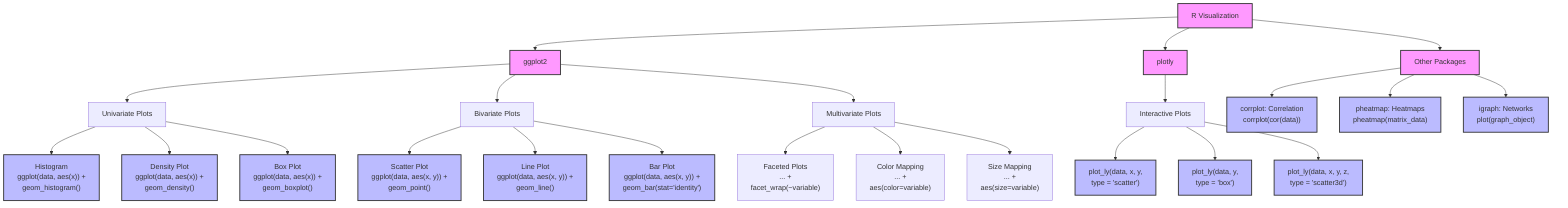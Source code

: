graph TD
    Viz[R Visualization] --> GGplot[ggplot2]
    Viz --> Plotly[plotly]
    Viz --> Other[Other Packages]
    
    %% ggplot2 section
    GGplot --> Univariate[Univariate Plots]
    GGplot --> Bivariate[Bivariate Plots]
    GGplot --> Multivariate[Multivariate Plots]
    
    Univariate --> Hist["Histogram
    ggplot(data, aes(x)) +
    geom_histogram()"]
    Univariate --> Density["Density Plot
    ggplot(data, aes(x)) +
    geom_density()"]
    Univariate --> Box["Box Plot
    ggplot(data, aes(x)) +
    geom_boxplot()"]
    
    Bivariate --> Scatter["Scatter Plot
    ggplot(data, aes(x, y)) +
    geom_point()"]
    Bivariate --> Line["Line Plot
    ggplot(data, aes(x, y)) +
    geom_line()"]
    Bivariate --> Bar["Bar Plot
    ggplot(data, aes(x, y)) +
    geom_bar(stat='identity')"]
    
    Multivariate --> Facet["Faceted Plots
    ... +
    facet_wrap(~variable)"]
    Multivariate --> Color["Color Mapping
    ... +
    aes(color=variable)"]
    Multivariate --> Size["Size Mapping
    ... +
    aes(size=variable)"]
    
    %% plotly section
    Plotly --> Interactive[Interactive Plots]
    Interactive --> PlotlyScatter["plot_ly(data, x, y,
    type = 'scatter')"]
    Interactive --> PlotlyBox["plot_ly(data, y,
    type = 'box')"]
    Interactive --> Plot3D["plot_ly(data, x, y, z,
    type = 'scatter3d')"]
    
    %% Other packages
    Other --> Corrplot["corrplot: Correlation
    corrplot(cor(data))"]
    Other --> Heatmap["pheatmap: Heatmaps
    pheatmap(matrix_data)"]
    Other --> Network["igraph: Networks
    plot(graph_object)"]
    
    classDef package fill:#f9f,stroke:#333,stroke-width:2px
    classDef function fill:#bbf,stroke:#333,stroke-width:2px
    class Viz,GGplot,Plotly,Other package
    class Hist,Density,Box,Scatter,Line,Bar,PlotlyScatter,PlotlyBox,Plot3D,Corrplot,Heatmap,Network function